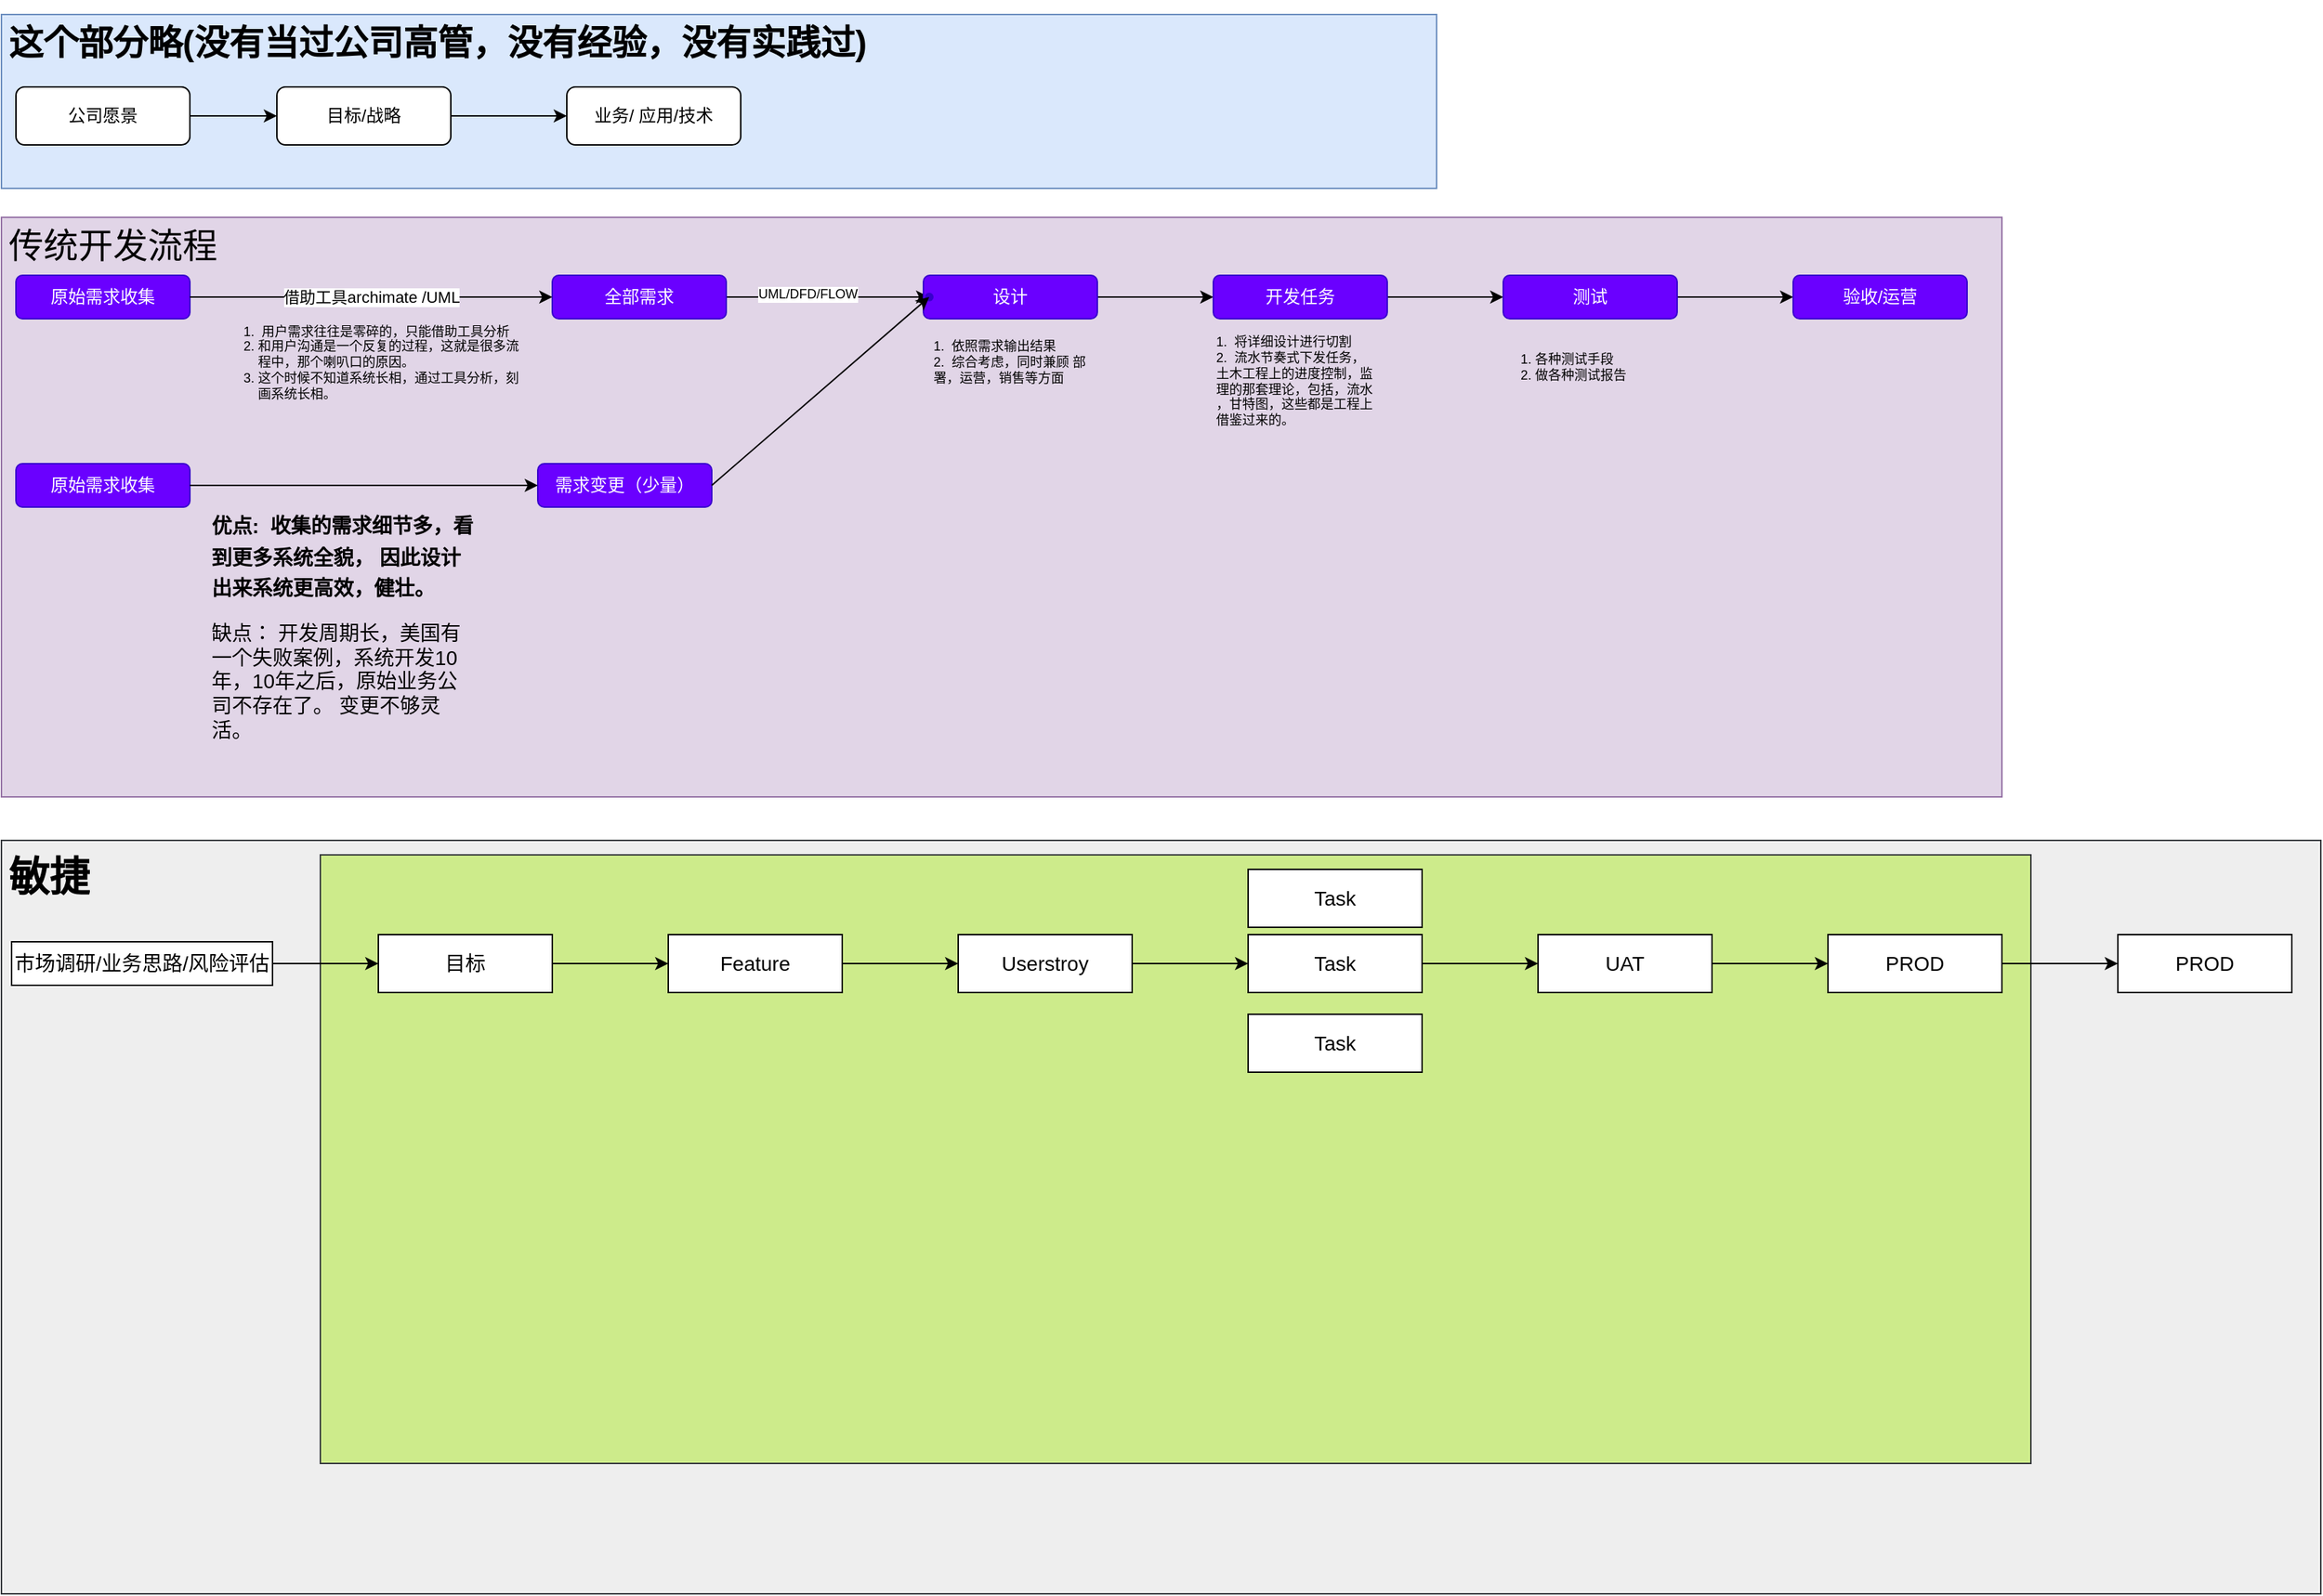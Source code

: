 <mxfile version="20.0.3" type="github">
  <diagram name="Page-1" id="4fc8d65c-f3f6-feb3-4d1c-02f59d9f9886">
    <mxGraphModel dx="981" dy="530" grid="1" gridSize="10" guides="1" tooltips="1" connect="1" arrows="1" fold="1" page="1" pageScale="1" pageWidth="826" pageHeight="1169" background="none" math="0" shadow="0">
      <root>
        <mxCell id="0" />
        <mxCell id="1" parent="0" />
        <mxCell id="E8qVWv2yx--T5LNkzgXp-314" value="&lt;h1&gt;敏捷&lt;/h1&gt;" style="text;html=1;strokeColor=#36393d;fillColor=#eeeeee;spacing=5;spacingTop=-20;whiteSpace=wrap;overflow=hidden;rounded=0;fontSize=14;" vertex="1" parent="1">
          <mxGeometry x="70" y="610" width="1600" height="520" as="geometry" />
        </mxCell>
        <mxCell id="E8qVWv2yx--T5LNkzgXp-278" value="&lt;h1&gt;&lt;span style=&quot;font-weight: 400; text-align: center;&quot;&gt;&lt;font style=&quot;font-size: 24px;&quot;&gt;传统开发流程&lt;/font&gt;&lt;/span&gt;&lt;br&gt;&lt;/h1&gt;" style="text;html=1;strokeColor=#9673a6;fillColor=#e1d5e7;spacing=5;spacingTop=-20;whiteSpace=wrap;overflow=hidden;rounded=0;" vertex="1" parent="1">
          <mxGeometry x="70" y="180" width="1380" height="400" as="geometry" />
        </mxCell>
        <mxCell id="E8qVWv2yx--T5LNkzgXp-277" value="&lt;h1&gt;这个部分略(没有当过公司高管，没有经验，没有实践过)&lt;/h1&gt;" style="text;html=1;strokeColor=#6c8ebf;fillColor=#dae8fc;spacing=5;spacingTop=-20;whiteSpace=wrap;overflow=hidden;rounded=0;" vertex="1" parent="1">
          <mxGeometry x="70" y="40" width="990" height="120" as="geometry" />
        </mxCell>
        <mxCell id="E8qVWv2yx--T5LNkzgXp-267" value="原始需求收集" style="rounded=1;whiteSpace=wrap;html=1;fillColor=#6a00ff;fontColor=#ffffff;strokeColor=#3700CC;" vertex="1" parent="1">
          <mxGeometry x="80" y="220" width="120" height="30" as="geometry" />
        </mxCell>
        <mxCell id="E8qVWv2yx--T5LNkzgXp-291" value="" style="edgeStyle=orthogonalEdgeStyle;rounded=0;orthogonalLoop=1;jettySize=auto;html=1;fontSize=9;entryX=0.397;entryY=0.582;entryDx=0;entryDy=0;entryPerimeter=0;" edge="1" parent="1" source="E8qVWv2yx--T5LNkzgXp-268" target="E8qVWv2yx--T5LNkzgXp-287">
          <mxGeometry relative="1" as="geometry">
            <mxPoint x="650" y="235" as="targetPoint" />
            <Array as="points">
              <mxPoint x="630" y="235" />
              <mxPoint x="630" y="235" />
            </Array>
          </mxGeometry>
        </mxCell>
        <mxCell id="E8qVWv2yx--T5LNkzgXp-292" value="UML/DFD/FLOW" style="edgeLabel;html=1;align=center;verticalAlign=middle;resizable=0;points=[];fontSize=9;" vertex="1" connectable="0" parent="E8qVWv2yx--T5LNkzgXp-291">
          <mxGeometry x="-0.221" y="2" relative="1" as="geometry">
            <mxPoint x="1" as="offset" />
          </mxGeometry>
        </mxCell>
        <mxCell id="E8qVWv2yx--T5LNkzgXp-268" value="全部需求" style="rounded=1;whiteSpace=wrap;html=1;fillColor=#6a00ff;fontColor=#ffffff;strokeColor=#3700CC;" vertex="1" parent="1">
          <mxGeometry x="450" y="220" width="120" height="30" as="geometry" />
        </mxCell>
        <mxCell id="E8qVWv2yx--T5LNkzgXp-269" value="借助工具archimate /UML" style="endArrow=classic;html=1;rounded=0;exitX=1;exitY=0.5;exitDx=0;exitDy=0;entryX=0;entryY=0.5;entryDx=0;entryDy=0;" edge="1" parent="1" source="E8qVWv2yx--T5LNkzgXp-267" target="E8qVWv2yx--T5LNkzgXp-268">
          <mxGeometry width="50" height="50" relative="1" as="geometry">
            <mxPoint x="290" y="202" as="sourcePoint" />
            <mxPoint x="340" y="152" as="targetPoint" />
          </mxGeometry>
        </mxCell>
        <mxCell id="E8qVWv2yx--T5LNkzgXp-274" value="" style="edgeStyle=orthogonalEdgeStyle;rounded=0;orthogonalLoop=1;jettySize=auto;html=1;" edge="1" parent="1" source="E8qVWv2yx--T5LNkzgXp-270" target="E8qVWv2yx--T5LNkzgXp-271">
          <mxGeometry relative="1" as="geometry" />
        </mxCell>
        <mxCell id="E8qVWv2yx--T5LNkzgXp-270" value="公司愿景" style="rounded=1;whiteSpace=wrap;html=1;" vertex="1" parent="1">
          <mxGeometry x="80" y="90" width="120" height="40" as="geometry" />
        </mxCell>
        <mxCell id="E8qVWv2yx--T5LNkzgXp-279" value="" style="edgeStyle=orthogonalEdgeStyle;rounded=0;orthogonalLoop=1;jettySize=auto;html=1;" edge="1" parent="1" source="E8qVWv2yx--T5LNkzgXp-271" target="E8qVWv2yx--T5LNkzgXp-273">
          <mxGeometry relative="1" as="geometry" />
        </mxCell>
        <mxCell id="E8qVWv2yx--T5LNkzgXp-271" value="目标/战略" style="rounded=1;whiteSpace=wrap;html=1;" vertex="1" parent="1">
          <mxGeometry x="260" y="90" width="120" height="40" as="geometry" />
        </mxCell>
        <mxCell id="E8qVWv2yx--T5LNkzgXp-273" value="业务/ 应用/技术" style="rounded=1;whiteSpace=wrap;html=1;" vertex="1" parent="1">
          <mxGeometry x="460" y="90" width="120" height="40" as="geometry" />
        </mxCell>
        <mxCell id="E8qVWv2yx--T5LNkzgXp-285" value="&lt;ol&gt;&lt;li&gt;&amp;nbsp;用户需求往往是零碎的，只能借助工具分析&lt;/li&gt;&lt;li&gt;和用户沟通是一个反复的过程，这就是很多流程中，那个喇叭口的原因。&lt;/li&gt;&lt;li&gt;这个时候不知道系统长相，通过工具分析，刻画系统长相。&lt;/li&gt;&lt;/ol&gt;" style="text;html=1;strokeColor=none;fillColor=none;align=left;verticalAlign=middle;whiteSpace=wrap;rounded=0;fontSize=9;" vertex="1" parent="1">
          <mxGeometry x="205" y="250" width="230" height="60" as="geometry" />
        </mxCell>
        <mxCell id="E8qVWv2yx--T5LNkzgXp-295" value="" style="edgeStyle=orthogonalEdgeStyle;rounded=0;orthogonalLoop=1;jettySize=auto;html=1;fontSize=9;" edge="1" parent="1" source="E8qVWv2yx--T5LNkzgXp-286" target="E8qVWv2yx--T5LNkzgXp-294">
          <mxGeometry relative="1" as="geometry" />
        </mxCell>
        <mxCell id="E8qVWv2yx--T5LNkzgXp-286" value="设计" style="rounded=1;whiteSpace=wrap;html=1;fillColor=#6a00ff;fontColor=#ffffff;strokeColor=#3700CC;" vertex="1" parent="1">
          <mxGeometry x="706" y="220" width="120" height="30" as="geometry" />
        </mxCell>
        <mxCell id="E8qVWv2yx--T5LNkzgXp-287" value="" style="shape=waypoint;sketch=0;size=6;pointerEvents=1;points=[];fillColor=#6a00ff;resizable=0;rotatable=0;perimeter=centerPerimeter;snapToPoint=1;strokeColor=#3700CC;fontColor=#ffffff;rounded=1;" vertex="1" parent="1">
          <mxGeometry x="690" y="215" width="40" height="40" as="geometry" />
        </mxCell>
        <mxCell id="E8qVWv2yx--T5LNkzgXp-293" value="1.&amp;nbsp; 依照需求输出结果&lt;br&gt;2.&amp;nbsp; 综合考虑，同时兼顾 部署，运营，销售等方面" style="text;html=1;strokeColor=none;fillColor=none;align=left;verticalAlign=middle;whiteSpace=wrap;rounded=0;fontSize=9;" vertex="1" parent="1">
          <mxGeometry x="711" y="242.5" width="110" height="75" as="geometry" />
        </mxCell>
        <mxCell id="E8qVWv2yx--T5LNkzgXp-299" value="" style="edgeStyle=orthogonalEdgeStyle;rounded=0;orthogonalLoop=1;jettySize=auto;html=1;fontSize=9;" edge="1" parent="1" source="E8qVWv2yx--T5LNkzgXp-294" target="E8qVWv2yx--T5LNkzgXp-298">
          <mxGeometry relative="1" as="geometry" />
        </mxCell>
        <mxCell id="E8qVWv2yx--T5LNkzgXp-294" value="开发任务" style="rounded=1;whiteSpace=wrap;html=1;fillColor=#6a00ff;fontColor=#ffffff;strokeColor=#3700CC;" vertex="1" parent="1">
          <mxGeometry x="906" y="220" width="120" height="30" as="geometry" />
        </mxCell>
        <mxCell id="E8qVWv2yx--T5LNkzgXp-297" value="1.&amp;nbsp; 将详细设计进行切割&lt;br&gt;2.&amp;nbsp; 流水节奏式下发任务，土木工程上的进度控制，监理的那套理论，包括，流水 ，甘特图，这些都是工程上借鉴过来的。" style="text;html=1;strokeColor=none;fillColor=none;align=left;verticalAlign=middle;whiteSpace=wrap;rounded=0;fontSize=9;" vertex="1" parent="1">
          <mxGeometry x="906" y="255" width="110" height="75" as="geometry" />
        </mxCell>
        <mxCell id="E8qVWv2yx--T5LNkzgXp-302" value="" style="edgeStyle=orthogonalEdgeStyle;rounded=0;orthogonalLoop=1;jettySize=auto;html=1;fontSize=9;" edge="1" parent="1" source="E8qVWv2yx--T5LNkzgXp-298" target="E8qVWv2yx--T5LNkzgXp-301">
          <mxGeometry relative="1" as="geometry" />
        </mxCell>
        <mxCell id="E8qVWv2yx--T5LNkzgXp-298" value="测试" style="rounded=1;whiteSpace=wrap;html=1;fillColor=#6a00ff;fontColor=#ffffff;strokeColor=#3700CC;" vertex="1" parent="1">
          <mxGeometry x="1106" y="220" width="120" height="30" as="geometry" />
        </mxCell>
        <mxCell id="E8qVWv2yx--T5LNkzgXp-300" value="1. 各种测试手段&lt;br&gt;2. 做各种测试报告" style="text;html=1;strokeColor=none;fillColor=none;align=left;verticalAlign=middle;whiteSpace=wrap;rounded=0;fontSize=9;" vertex="1" parent="1">
          <mxGeometry x="1116" y="255" width="110" height="55" as="geometry" />
        </mxCell>
        <mxCell id="E8qVWv2yx--T5LNkzgXp-301" value="验收/运营" style="rounded=1;whiteSpace=wrap;html=1;fillColor=#6a00ff;fontColor=#ffffff;strokeColor=#3700CC;" vertex="1" parent="1">
          <mxGeometry x="1306" y="220" width="120" height="30" as="geometry" />
        </mxCell>
        <mxCell id="E8qVWv2yx--T5LNkzgXp-303" value="原始需求收集" style="rounded=1;whiteSpace=wrap;html=1;fillColor=#6a00ff;fontColor=#ffffff;strokeColor=#3700CC;" vertex="1" parent="1">
          <mxGeometry x="80" y="350" width="120" height="30" as="geometry" />
        </mxCell>
        <mxCell id="E8qVWv2yx--T5LNkzgXp-306" value="需求变更（少量）" style="rounded=1;whiteSpace=wrap;html=1;fillColor=#6a00ff;fontColor=#ffffff;strokeColor=#3700CC;" vertex="1" parent="1">
          <mxGeometry x="440" y="350" width="120" height="30" as="geometry" />
        </mxCell>
        <mxCell id="E8qVWv2yx--T5LNkzgXp-307" value="" style="endArrow=classic;html=1;rounded=0;fontSize=9;exitX=1;exitY=0.5;exitDx=0;exitDy=0;" edge="1" parent="1" source="E8qVWv2yx--T5LNkzgXp-306" target="E8qVWv2yx--T5LNkzgXp-287">
          <mxGeometry width="50" height="50" relative="1" as="geometry">
            <mxPoint x="530" y="390" as="sourcePoint" />
            <mxPoint x="580" y="340" as="targetPoint" />
          </mxGeometry>
        </mxCell>
        <mxCell id="E8qVWv2yx--T5LNkzgXp-309" value="" style="endArrow=classic;html=1;rounded=0;fontSize=9;entryX=0;entryY=0.5;entryDx=0;entryDy=0;exitX=1;exitY=0.5;exitDx=0;exitDy=0;" edge="1" parent="1" source="E8qVWv2yx--T5LNkzgXp-303" target="E8qVWv2yx--T5LNkzgXp-306">
          <mxGeometry width="50" height="50" relative="1" as="geometry">
            <mxPoint x="530" y="390" as="sourcePoint" />
            <mxPoint x="580" y="340" as="targetPoint" />
          </mxGeometry>
        </mxCell>
        <mxCell id="E8qVWv2yx--T5LNkzgXp-311" value="&lt;h1&gt;&lt;font style=&quot;font-size: 14px;&quot;&gt;优点:&amp;nbsp; 收集的需求细节多，看到更多系统全貌， 因此设计出来系统更高效，健壮。&lt;/font&gt;&lt;/h1&gt;&lt;div&gt;&lt;font style=&quot;font-size: 14px;&quot;&gt;缺点： 开发周期长，美国有一个失败案例，系统开发10年，10年之后，原始业务公司不存在了。 变更不够灵活。&lt;/font&gt;&lt;/div&gt;" style="text;html=1;spacing=5;spacingTop=-20;whiteSpace=wrap;overflow=hidden;rounded=0;fontSize=9;" vertex="1" parent="1">
          <mxGeometry x="210" y="380" width="190" height="160" as="geometry" />
        </mxCell>
        <mxCell id="E8qVWv2yx--T5LNkzgXp-312" value="&lt;h1&gt;&lt;br&gt;&lt;/h1&gt;" style="text;html=1;strokeColor=#36393d;fillColor=#cdeb8b;spacing=5;spacingTop=-20;whiteSpace=wrap;overflow=hidden;rounded=0;fontSize=14;" vertex="1" parent="1">
          <mxGeometry x="290" y="620" width="1180" height="420" as="geometry" />
        </mxCell>
        <mxCell id="E8qVWv2yx--T5LNkzgXp-313" value="市场调研/业务思路/风险评估" style="rounded=0;whiteSpace=wrap;html=1;fontSize=14;" vertex="1" parent="1">
          <mxGeometry x="77" y="680" width="180" height="30" as="geometry" />
        </mxCell>
        <mxCell id="E8qVWv2yx--T5LNkzgXp-318" value="" style="edgeStyle=orthogonalEdgeStyle;rounded=0;orthogonalLoop=1;jettySize=auto;html=1;fontSize=14;" edge="1" parent="1" source="E8qVWv2yx--T5LNkzgXp-315" target="E8qVWv2yx--T5LNkzgXp-317">
          <mxGeometry relative="1" as="geometry" />
        </mxCell>
        <mxCell id="E8qVWv2yx--T5LNkzgXp-315" value="目标" style="rounded=0;whiteSpace=wrap;html=1;fontSize=14;" vertex="1" parent="1">
          <mxGeometry x="330" y="675" width="120" height="40" as="geometry" />
        </mxCell>
        <mxCell id="E8qVWv2yx--T5LNkzgXp-316" value="" style="endArrow=classic;html=1;rounded=0;fontSize=14;exitX=1;exitY=0.5;exitDx=0;exitDy=0;entryX=0;entryY=0.5;entryDx=0;entryDy=0;" edge="1" parent="1" source="E8qVWv2yx--T5LNkzgXp-313" target="E8qVWv2yx--T5LNkzgXp-315">
          <mxGeometry width="50" height="50" relative="1" as="geometry">
            <mxPoint x="380" y="700" as="sourcePoint" />
            <mxPoint x="430" y="650" as="targetPoint" />
          </mxGeometry>
        </mxCell>
        <mxCell id="E8qVWv2yx--T5LNkzgXp-320" value="" style="edgeStyle=orthogonalEdgeStyle;rounded=0;orthogonalLoop=1;jettySize=auto;html=1;fontSize=14;" edge="1" parent="1" source="E8qVWv2yx--T5LNkzgXp-317" target="E8qVWv2yx--T5LNkzgXp-319">
          <mxGeometry relative="1" as="geometry" />
        </mxCell>
        <mxCell id="E8qVWv2yx--T5LNkzgXp-317" value="Feature" style="rounded=0;whiteSpace=wrap;html=1;fontSize=14;" vertex="1" parent="1">
          <mxGeometry x="530" y="675" width="120" height="40" as="geometry" />
        </mxCell>
        <mxCell id="E8qVWv2yx--T5LNkzgXp-319" value="Userstroy" style="rounded=0;whiteSpace=wrap;html=1;fontSize=14;" vertex="1" parent="1">
          <mxGeometry x="730" y="675" width="120" height="40" as="geometry" />
        </mxCell>
        <mxCell id="E8qVWv2yx--T5LNkzgXp-321" value="Task" style="rounded=0;whiteSpace=wrap;html=1;fontSize=14;" vertex="1" parent="1">
          <mxGeometry x="930" y="730" width="120" height="40" as="geometry" />
        </mxCell>
        <mxCell id="E8qVWv2yx--T5LNkzgXp-323" value="Task" style="rounded=0;whiteSpace=wrap;html=1;fontSize=14;" vertex="1" parent="1">
          <mxGeometry x="930" y="630" width="120" height="40" as="geometry" />
        </mxCell>
        <mxCell id="E8qVWv2yx--T5LNkzgXp-328" value="" style="edgeStyle=orthogonalEdgeStyle;rounded=0;orthogonalLoop=1;jettySize=auto;html=1;fontSize=14;" edge="1" parent="1" source="E8qVWv2yx--T5LNkzgXp-324" target="E8qVWv2yx--T5LNkzgXp-327">
          <mxGeometry relative="1" as="geometry" />
        </mxCell>
        <mxCell id="E8qVWv2yx--T5LNkzgXp-324" value="Task" style="rounded=0;whiteSpace=wrap;html=1;fontSize=14;" vertex="1" parent="1">
          <mxGeometry x="930" y="675" width="120" height="40" as="geometry" />
        </mxCell>
        <mxCell id="E8qVWv2yx--T5LNkzgXp-325" value="" style="endArrow=classic;html=1;rounded=0;fontSize=14;entryX=0;entryY=0.5;entryDx=0;entryDy=0;exitX=1;exitY=0.5;exitDx=0;exitDy=0;" edge="1" parent="1" source="E8qVWv2yx--T5LNkzgXp-319" target="E8qVWv2yx--T5LNkzgXp-324">
          <mxGeometry width="50" height="50" relative="1" as="geometry">
            <mxPoint x="770" y="770" as="sourcePoint" />
            <mxPoint x="820" y="720" as="targetPoint" />
          </mxGeometry>
        </mxCell>
        <mxCell id="E8qVWv2yx--T5LNkzgXp-330" value="" style="edgeStyle=orthogonalEdgeStyle;rounded=0;orthogonalLoop=1;jettySize=auto;html=1;fontSize=14;" edge="1" parent="1" source="E8qVWv2yx--T5LNkzgXp-327" target="E8qVWv2yx--T5LNkzgXp-329">
          <mxGeometry relative="1" as="geometry" />
        </mxCell>
        <mxCell id="E8qVWv2yx--T5LNkzgXp-327" value="UAT" style="rounded=0;whiteSpace=wrap;html=1;fontSize=14;" vertex="1" parent="1">
          <mxGeometry x="1130" y="675" width="120" height="40" as="geometry" />
        </mxCell>
        <mxCell id="E8qVWv2yx--T5LNkzgXp-332" value="" style="edgeStyle=orthogonalEdgeStyle;rounded=0;orthogonalLoop=1;jettySize=auto;html=1;fontSize=14;" edge="1" parent="1" source="E8qVWv2yx--T5LNkzgXp-329" target="E8qVWv2yx--T5LNkzgXp-331">
          <mxGeometry relative="1" as="geometry" />
        </mxCell>
        <mxCell id="E8qVWv2yx--T5LNkzgXp-329" value="PROD" style="rounded=0;whiteSpace=wrap;html=1;fontSize=14;" vertex="1" parent="1">
          <mxGeometry x="1330" y="675" width="120" height="40" as="geometry" />
        </mxCell>
        <mxCell id="E8qVWv2yx--T5LNkzgXp-331" value="PROD" style="rounded=0;whiteSpace=wrap;html=1;fontSize=14;" vertex="1" parent="1">
          <mxGeometry x="1530" y="675" width="120" height="40" as="geometry" />
        </mxCell>
      </root>
    </mxGraphModel>
  </diagram>
</mxfile>
